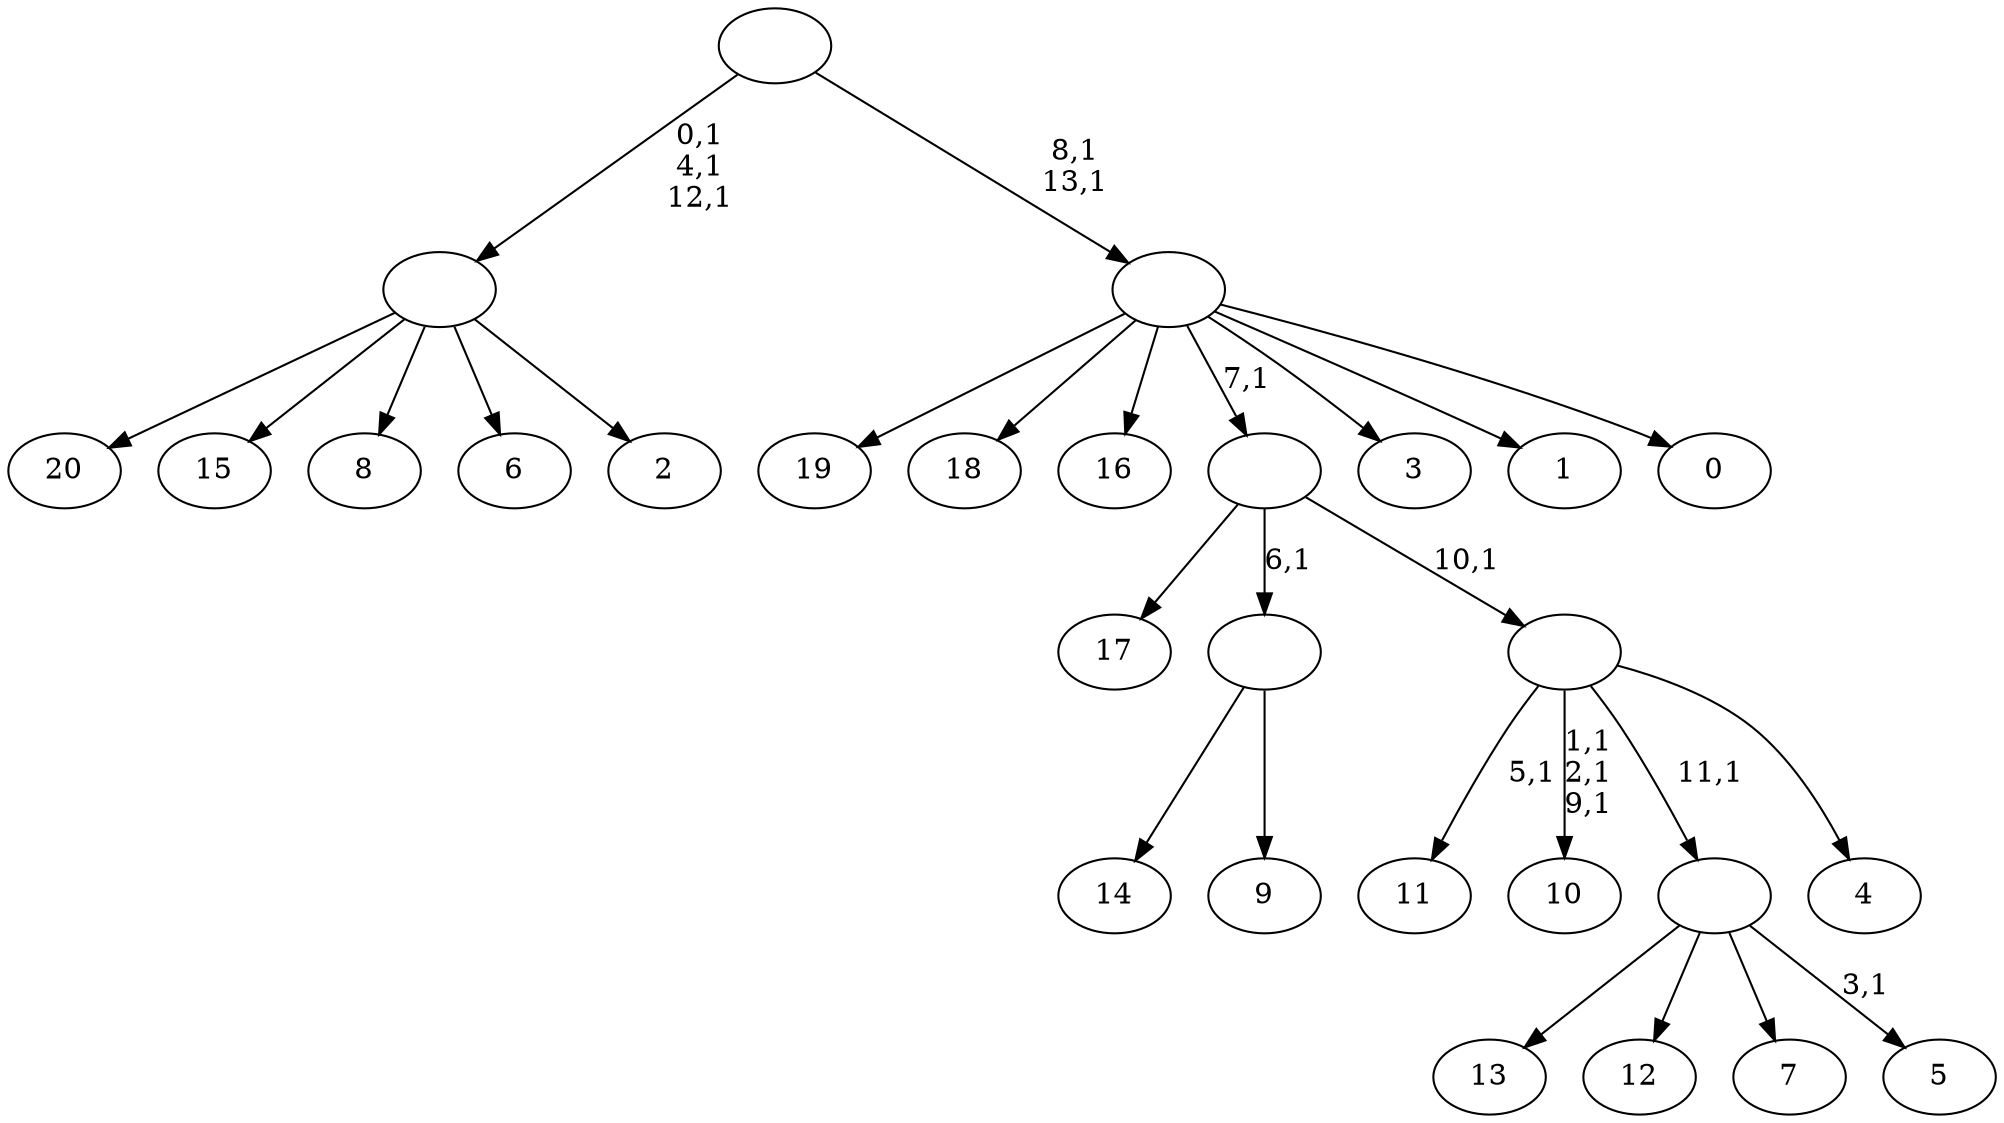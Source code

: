 digraph T {
	35 [label="20"]
	34 [label="19"]
	33 [label="18"]
	32 [label="17"]
	31 [label="16"]
	30 [label="15"]
	29 [label="14"]
	28 [label="13"]
	27 [label="12"]
	26 [label="11"]
	24 [label="10"]
	20 [label="9"]
	19 [label=""]
	18 [label="8"]
	17 [label="7"]
	16 [label="6"]
	15 [label="5"]
	13 [label=""]
	12 [label="4"]
	11 [label=""]
	10 [label=""]
	9 [label="3"]
	8 [label="2"]
	7 [label=""]
	4 [label="1"]
	3 [label="0"]
	2 [label=""]
	0 [label=""]
	19 -> 29 [label=""]
	19 -> 20 [label=""]
	13 -> 15 [label="3,1"]
	13 -> 28 [label=""]
	13 -> 27 [label=""]
	13 -> 17 [label=""]
	11 -> 24 [label="1,1\n2,1\n9,1"]
	11 -> 26 [label="5,1"]
	11 -> 13 [label="11,1"]
	11 -> 12 [label=""]
	10 -> 32 [label=""]
	10 -> 19 [label="6,1"]
	10 -> 11 [label="10,1"]
	7 -> 35 [label=""]
	7 -> 30 [label=""]
	7 -> 18 [label=""]
	7 -> 16 [label=""]
	7 -> 8 [label=""]
	2 -> 34 [label=""]
	2 -> 33 [label=""]
	2 -> 31 [label=""]
	2 -> 10 [label="7,1"]
	2 -> 9 [label=""]
	2 -> 4 [label=""]
	2 -> 3 [label=""]
	0 -> 2 [label="8,1\n13,1"]
	0 -> 7 [label="0,1\n4,1\n12,1"]
}

